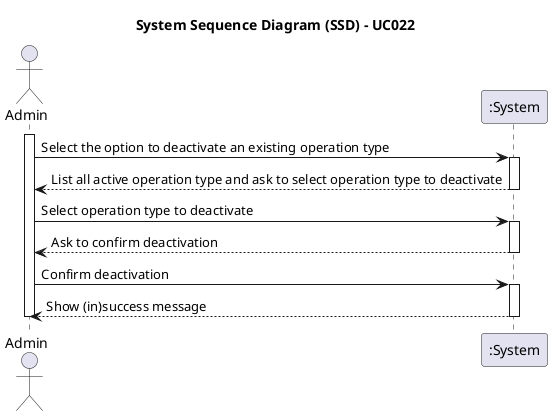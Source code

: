 @startuml uc022-system-sequence-diagram

title System Sequence Diagram (SSD) - UC022
actor Admin as Adm
participant ":System" as System

activate Adm

    Adm -> System: Select the option to deactivate an existing operation type
    activate System

        System --> Adm: List all active operation type and ask to select operation type to deactivate
    deactivate System

    Adm -> System: Select operation type to deactivate
    activate System

        System --> Adm: Ask to confirm deactivation
    deactivate System

    Adm -> System: Confirm deactivation
    activate System

        System --> Adm: Show (in)success message
    deactivate System
deactivate Adm

@enduml